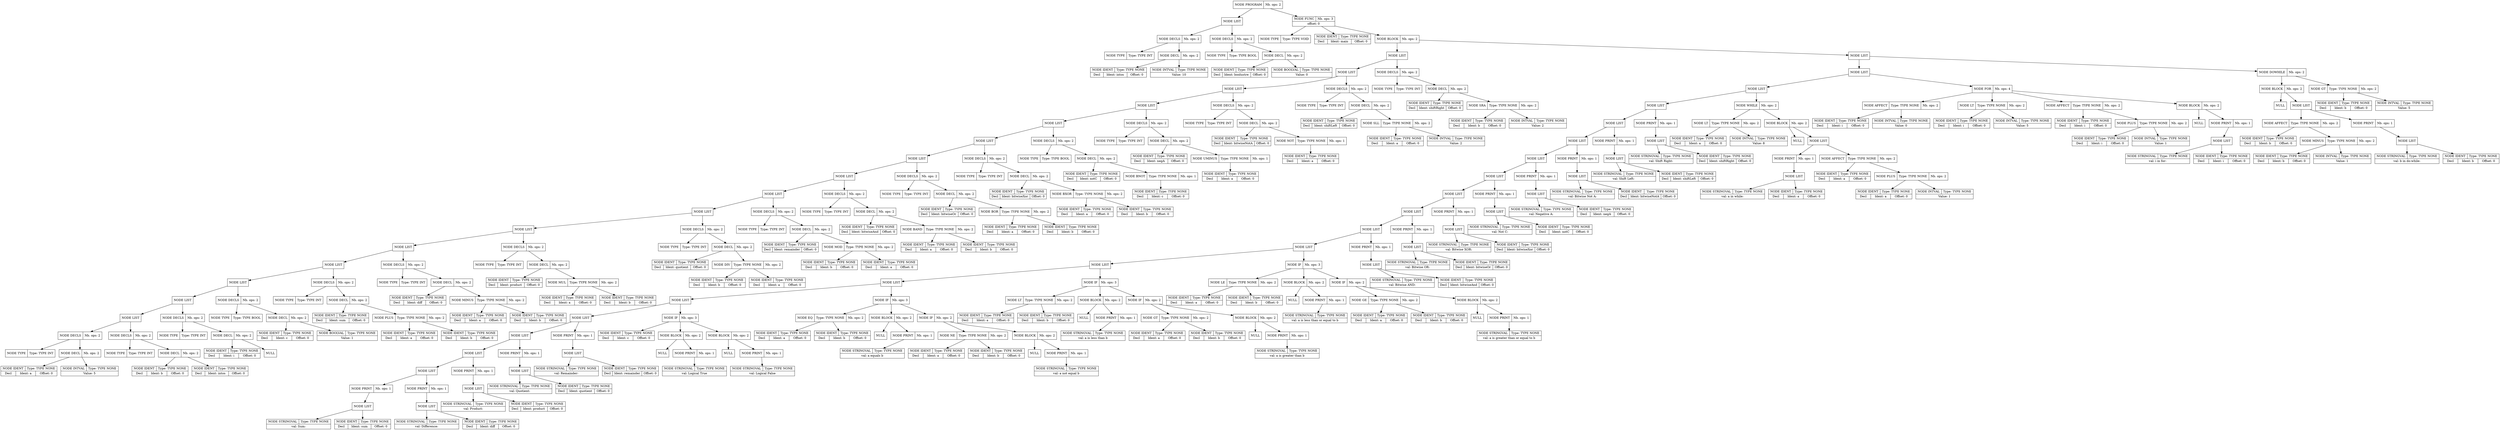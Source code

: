digraph global_vars {
    N1 [shape=record, label="{{NODE PROGRAM|Nb. ops: 2}}"];
    N2 [shape=record, label="{{NODE LIST}}"];
    N3 [shape=record, label="{{NODE DECLS|Nb. ops: 2}}"];
    N4 [shape=record, label="{{NODE TYPE|Type: TYPE INT}}"];
    edge[tailclip=true];
    N3 -> N4
    N5 [shape=record, label="{{NODE DECL|Nb. ops: 2}}"];
    N6 [shape=record, label="{{NODE IDENT|Type: TYPE NONE}|{<decl>Decl      |Ident: intos|Offset: 0}}"];
    edge[tailclip=true];
    N5 -> N6
    N7 [shape=record, label="{{NODE INTVAL|Type: TYPE NONE}|{Value: 10}}"];
    edge[tailclip=true];
    N5 -> N7
    edge[tailclip=true];
    N3 -> N5
    edge[tailclip=true];
    N2 -> N3
    N8 [shape=record, label="{{NODE DECLS|Nb. ops: 2}}"];
    N9 [shape=record, label="{{NODE TYPE|Type: TYPE BOOL}}"];
    edge[tailclip=true];
    N8 -> N9
    N10 [shape=record, label="{{NODE DECL|Nb. ops: 2}}"];
    N11 [shape=record, label="{{NODE IDENT|Type: TYPE NONE}|{<decl>Decl      |Ident: boolustre|Offset: 0}}"];
    edge[tailclip=true];
    N10 -> N11
    N12 [shape=record, label="{{NODE BOOLVAL|Type: TYPE NONE}|{Value: 0}}"];
    edge[tailclip=true];
    N10 -> N12
    edge[tailclip=true];
    N8 -> N10
    edge[tailclip=true];
    N2 -> N8
    edge[tailclip=true];
    N1 -> N2
    N13 [shape=record, label="{{NODE FUNC|Nb. ops: 3}|{offset: 0}}"];
    N14 [shape=record, label="{{NODE TYPE|Type: TYPE VOID}}"];
    edge[tailclip=true];
    N13 -> N14
    N15 [shape=record, label="{{NODE IDENT|Type: TYPE NONE}|{<decl>Decl      |Ident: main|Offset: 0}}"];
    edge[tailclip=true];
    N13 -> N15
    N16 [shape=record, label="{{NODE BLOCK|Nb. ops: 2}}"];
    N17 [shape=record, label="{{NODE LIST}}"];
    N18 [shape=record, label="{{NODE LIST}}"];
    N19 [shape=record, label="{{NODE LIST}}"];
    N20 [shape=record, label="{{NODE LIST}}"];
    N21 [shape=record, label="{{NODE LIST}}"];
    N22 [shape=record, label="{{NODE LIST}}"];
    N23 [shape=record, label="{{NODE LIST}}"];
    N24 [shape=record, label="{{NODE LIST}}"];
    N25 [shape=record, label="{{NODE LIST}}"];
    N26 [shape=record, label="{{NODE LIST}}"];
    N27 [shape=record, label="{{NODE LIST}}"];
    N28 [shape=record, label="{{NODE LIST}}"];
    N29 [shape=record, label="{{NODE LIST}}"];
    N30 [shape=record, label="{{NODE LIST}}"];
    N31 [shape=record, label="{{NODE LIST}}"];
    N32 [shape=record, label="{{NODE LIST}}"];
    N33 [shape=record, label="{{NODE DECLS|Nb. ops: 2}}"];
    N34 [shape=record, label="{{NODE TYPE|Type: TYPE INT}}"];
    edge[tailclip=true];
    N33 -> N34
    N35 [shape=record, label="{{NODE DECL|Nb. ops: 2}}"];
    N36 [shape=record, label="{{NODE IDENT|Type: TYPE NONE}|{<decl>Decl      |Ident: a|Offset: 0}}"];
    edge[tailclip=true];
    N35 -> N36
    N37 [shape=record, label="{{NODE INTVAL|Type: TYPE NONE}|{Value: 5}}"];
    edge[tailclip=true];
    N35 -> N37
    edge[tailclip=true];
    N33 -> N35
    edge[tailclip=true];
    N32 -> N33
    N38 [shape=record, label="{{NODE DECLS|Nb. ops: 2}}"];
    N39 [shape=record, label="{{NODE TYPE|Type: TYPE INT}}"];
    edge[tailclip=true];
    N38 -> N39
    N40 [shape=record, label="{{NODE DECL|Nb. ops: 2}}"];
    N41 [shape=record, label="{{NODE IDENT|Type: TYPE NONE}|{<decl>Decl      |Ident: b|Offset: 0}}"];
    edge[tailclip=true];
    N40 -> N41
    N42 [shape=record, label="{{NODE IDENT|Type: TYPE NONE}|{<decl>Decl      |Ident: intos|Offset: 0}}"];
    edge[tailclip=true];
    N40 -> N42
    edge[tailclip=true];
    N38 -> N40
    edge[tailclip=true];
    N32 -> N38
    edge[tailclip=true];
    N31 -> N32
    N43 [shape=record, label="{{NODE DECLS|Nb. ops: 2}}"];
    N44 [shape=record, label="{{NODE TYPE|Type: TYPE INT}}"];
    edge[tailclip=true];
    N43 -> N44
    N45 [shape=record, label="{{NODE DECL|Nb. ops: 2}}"];
    N46 [shape=record, label="{{NODE IDENT|Type: TYPE NONE}|{<decl>Decl      |Ident: i|Offset: 0}}"];
    edge[tailclip=true];
    N45 -> N46
    N47 [shape=record, label="{{NULL}}"];
    edge[tailclip=true];
    N45 -> N47
    edge[tailclip=true];
    N43 -> N45
    edge[tailclip=true];
    N31 -> N43
    edge[tailclip=true];
    N30 -> N31
    N48 [shape=record, label="{{NODE DECLS|Nb. ops: 2}}"];
    N49 [shape=record, label="{{NODE TYPE|Type: TYPE BOOL}}"];
    edge[tailclip=true];
    N48 -> N49
    N50 [shape=record, label="{{NODE DECL|Nb. ops: 2}}"];
    N51 [shape=record, label="{{NODE IDENT|Type: TYPE NONE}|{<decl>Decl      |Ident: c|Offset: 0}}"];
    edge[tailclip=true];
    N50 -> N51
    N52 [shape=record, label="{{NODE BOOLVAL|Type: TYPE NONE}|{Value: 1}}"];
    edge[tailclip=true];
    N50 -> N52
    edge[tailclip=true];
    N48 -> N50
    edge[tailclip=true];
    N30 -> N48
    edge[tailclip=true];
    N29 -> N30
    N53 [shape=record, label="{{NODE DECLS|Nb. ops: 2}}"];
    N54 [shape=record, label="{{NODE TYPE|Type: TYPE INT}}"];
    edge[tailclip=true];
    N53 -> N54
    N55 [shape=record, label="{{NODE DECL|Nb. ops: 2}}"];
    N56 [shape=record, label="{{NODE IDENT|Type: TYPE NONE}|{<decl>Decl      |Ident: sum|Offset: 0}}"];
    edge[tailclip=true];
    N55 -> N56
    N57 [shape=record, label="{{NODE PLUS|Type: TYPE NONE|Nb. ops: 2}}"];
    N58 [shape=record, label="{{NODE IDENT|Type: TYPE NONE}|{<decl>Decl      |Ident: a|Offset: 0}}"];
    edge[tailclip=true];
    N57 -> N58
    N59 [shape=record, label="{{NODE IDENT|Type: TYPE NONE}|{<decl>Decl      |Ident: b|Offset: 0}}"];
    edge[tailclip=true];
    N57 -> N59
    edge[tailclip=true];
    N55 -> N57
    edge[tailclip=true];
    N53 -> N55
    edge[tailclip=true];
    N29 -> N53
    edge[tailclip=true];
    N28 -> N29
    N60 [shape=record, label="{{NODE DECLS|Nb. ops: 2}}"];
    N61 [shape=record, label="{{NODE TYPE|Type: TYPE INT}}"];
    edge[tailclip=true];
    N60 -> N61
    N62 [shape=record, label="{{NODE DECL|Nb. ops: 2}}"];
    N63 [shape=record, label="{{NODE IDENT|Type: TYPE NONE}|{<decl>Decl      |Ident: diff|Offset: 0}}"];
    edge[tailclip=true];
    N62 -> N63
    N64 [shape=record, label="{{NODE MINUS|Type: TYPE NONE|Nb. ops: 2}}"];
    N65 [shape=record, label="{{NODE IDENT|Type: TYPE NONE}|{<decl>Decl      |Ident: a|Offset: 0}}"];
    edge[tailclip=true];
    N64 -> N65
    N66 [shape=record, label="{{NODE IDENT|Type: TYPE NONE}|{<decl>Decl      |Ident: b|Offset: 0}}"];
    edge[tailclip=true];
    N64 -> N66
    edge[tailclip=true];
    N62 -> N64
    edge[tailclip=true];
    N60 -> N62
    edge[tailclip=true];
    N28 -> N60
    edge[tailclip=true];
    N27 -> N28
    N67 [shape=record, label="{{NODE DECLS|Nb. ops: 2}}"];
    N68 [shape=record, label="{{NODE TYPE|Type: TYPE INT}}"];
    edge[tailclip=true];
    N67 -> N68
    N69 [shape=record, label="{{NODE DECL|Nb. ops: 2}}"];
    N70 [shape=record, label="{{NODE IDENT|Type: TYPE NONE}|{<decl>Decl      |Ident: product|Offset: 0}}"];
    edge[tailclip=true];
    N69 -> N70
    N71 [shape=record, label="{{NODE MUL|Type: TYPE NONE|Nb. ops: 2}}"];
    N72 [shape=record, label="{{NODE IDENT|Type: TYPE NONE}|{<decl>Decl      |Ident: a|Offset: 0}}"];
    edge[tailclip=true];
    N71 -> N72
    N73 [shape=record, label="{{NODE IDENT|Type: TYPE NONE}|{<decl>Decl      |Ident: b|Offset: 0}}"];
    edge[tailclip=true];
    N71 -> N73
    edge[tailclip=true];
    N69 -> N71
    edge[tailclip=true];
    N67 -> N69
    edge[tailclip=true];
    N27 -> N67
    edge[tailclip=true];
    N26 -> N27
    N74 [shape=record, label="{{NODE DECLS|Nb. ops: 2}}"];
    N75 [shape=record, label="{{NODE TYPE|Type: TYPE INT}}"];
    edge[tailclip=true];
    N74 -> N75
    N76 [shape=record, label="{{NODE DECL|Nb. ops: 2}}"];
    N77 [shape=record, label="{{NODE IDENT|Type: TYPE NONE}|{<decl>Decl      |Ident: quotient|Offset: 0}}"];
    edge[tailclip=true];
    N76 -> N77
    N78 [shape=record, label="{{NODE DIV|Type: TYPE NONE|Nb. ops: 2}}"];
    N79 [shape=record, label="{{NODE IDENT|Type: TYPE NONE}|{<decl>Decl      |Ident: b|Offset: 0}}"];
    edge[tailclip=true];
    N78 -> N79
    N80 [shape=record, label="{{NODE IDENT|Type: TYPE NONE}|{<decl>Decl      |Ident: a|Offset: 0}}"];
    edge[tailclip=true];
    N78 -> N80
    edge[tailclip=true];
    N76 -> N78
    edge[tailclip=true];
    N74 -> N76
    edge[tailclip=true];
    N26 -> N74
    edge[tailclip=true];
    N25 -> N26
    N81 [shape=record, label="{{NODE DECLS|Nb. ops: 2}}"];
    N82 [shape=record, label="{{NODE TYPE|Type: TYPE INT}}"];
    edge[tailclip=true];
    N81 -> N82
    N83 [shape=record, label="{{NODE DECL|Nb. ops: 2}}"];
    N84 [shape=record, label="{{NODE IDENT|Type: TYPE NONE}|{<decl>Decl      |Ident: remainder|Offset: 0}}"];
    edge[tailclip=true];
    N83 -> N84
    N85 [shape=record, label="{{NODE MOD|Type: TYPE NONE|Nb. ops: 2}}"];
    N86 [shape=record, label="{{NODE IDENT|Type: TYPE NONE}|{<decl>Decl      |Ident: b|Offset: 0}}"];
    edge[tailclip=true];
    N85 -> N86
    N87 [shape=record, label="{{NODE IDENT|Type: TYPE NONE}|{<decl>Decl      |Ident: a|Offset: 0}}"];
    edge[tailclip=true];
    N85 -> N87
    edge[tailclip=true];
    N83 -> N85
    edge[tailclip=true];
    N81 -> N83
    edge[tailclip=true];
    N25 -> N81
    edge[tailclip=true];
    N24 -> N25
    N88 [shape=record, label="{{NODE DECLS|Nb. ops: 2}}"];
    N89 [shape=record, label="{{NODE TYPE|Type: TYPE INT}}"];
    edge[tailclip=true];
    N88 -> N89
    N90 [shape=record, label="{{NODE DECL|Nb. ops: 2}}"];
    N91 [shape=record, label="{{NODE IDENT|Type: TYPE NONE}|{<decl>Decl      |Ident: bitwiseAnd|Offset: 0}}"];
    edge[tailclip=true];
    N90 -> N91
    N92 [shape=record, label="{{NODE BAND|Type: TYPE NONE|Nb. ops: 2}}"];
    N93 [shape=record, label="{{NODE IDENT|Type: TYPE NONE}|{<decl>Decl      |Ident: a|Offset: 0}}"];
    edge[tailclip=true];
    N92 -> N93
    N94 [shape=record, label="{{NODE IDENT|Type: TYPE NONE}|{<decl>Decl      |Ident: b|Offset: 0}}"];
    edge[tailclip=true];
    N92 -> N94
    edge[tailclip=true];
    N90 -> N92
    edge[tailclip=true];
    N88 -> N90
    edge[tailclip=true];
    N24 -> N88
    edge[tailclip=true];
    N23 -> N24
    N95 [shape=record, label="{{NODE DECLS|Nb. ops: 2}}"];
    N96 [shape=record, label="{{NODE TYPE|Type: TYPE INT}}"];
    edge[tailclip=true];
    N95 -> N96
    N97 [shape=record, label="{{NODE DECL|Nb. ops: 2}}"];
    N98 [shape=record, label="{{NODE IDENT|Type: TYPE NONE}|{<decl>Decl      |Ident: bitwiseOr|Offset: 0}}"];
    edge[tailclip=true];
    N97 -> N98
    N99 [shape=record, label="{{NODE BOR|Type: TYPE NONE|Nb. ops: 2}}"];
    N100 [shape=record, label="{{NODE IDENT|Type: TYPE NONE}|{<decl>Decl      |Ident: a|Offset: 0}}"];
    edge[tailclip=true];
    N99 -> N100
    N101 [shape=record, label="{{NODE IDENT|Type: TYPE NONE}|{<decl>Decl      |Ident: b|Offset: 0}}"];
    edge[tailclip=true];
    N99 -> N101
    edge[tailclip=true];
    N97 -> N99
    edge[tailclip=true];
    N95 -> N97
    edge[tailclip=true];
    N23 -> N95
    edge[tailclip=true];
    N22 -> N23
    N102 [shape=record, label="{{NODE DECLS|Nb. ops: 2}}"];
    N103 [shape=record, label="{{NODE TYPE|Type: TYPE INT}}"];
    edge[tailclip=true];
    N102 -> N103
    N104 [shape=record, label="{{NODE DECL|Nb. ops: 2}}"];
    N105 [shape=record, label="{{NODE IDENT|Type: TYPE NONE}|{<decl>Decl      |Ident: bitwiseXor|Offset: 0}}"];
    edge[tailclip=true];
    N104 -> N105
    N106 [shape=record, label="{{NODE BXOR|Type: TYPE NONE|Nb. ops: 2}}"];
    N107 [shape=record, label="{{NODE IDENT|Type: TYPE NONE}|{<decl>Decl      |Ident: a|Offset: 0}}"];
    edge[tailclip=true];
    N106 -> N107
    N108 [shape=record, label="{{NODE IDENT|Type: TYPE NONE}|{<decl>Decl      |Ident: b|Offset: 0}}"];
    edge[tailclip=true];
    N106 -> N108
    edge[tailclip=true];
    N104 -> N106
    edge[tailclip=true];
    N102 -> N104
    edge[tailclip=true];
    N22 -> N102
    edge[tailclip=true];
    N21 -> N22
    N109 [shape=record, label="{{NODE DECLS|Nb. ops: 2}}"];
    N110 [shape=record, label="{{NODE TYPE|Type: TYPE BOOL}}"];
    edge[tailclip=true];
    N109 -> N110
    N111 [shape=record, label="{{NODE DECL|Nb. ops: 2}}"];
    N112 [shape=record, label="{{NODE IDENT|Type: TYPE NONE}|{<decl>Decl      |Ident: notC|Offset: 0}}"];
    edge[tailclip=true];
    N111 -> N112
    N113 [shape=record, label="{{NODE BNOT|Type: TYPE NONE|Nb. ops: 1}}"];
    N114 [shape=record, label="{{NODE IDENT|Type: TYPE NONE}|{<decl>Decl      |Ident: c|Offset: 0}}"];
    edge[tailclip=true];
    N113 -> N114
    edge[tailclip=true];
    N111 -> N113
    edge[tailclip=true];
    N109 -> N111
    edge[tailclip=true];
    N21 -> N109
    edge[tailclip=true];
    N20 -> N21
    N115 [shape=record, label="{{NODE DECLS|Nb. ops: 2}}"];
    N116 [shape=record, label="{{NODE TYPE|Type: TYPE INT}}"];
    edge[tailclip=true];
    N115 -> N116
    N117 [shape=record, label="{{NODE DECL|Nb. ops: 2}}"];
    N118 [shape=record, label="{{NODE IDENT|Type: TYPE NONE}|{<decl>Decl      |Ident: negA|Offset: 0}}"];
    edge[tailclip=true];
    N117 -> N118
    N119 [shape=record, label="{{NODE UMINUS|Type: TYPE NONE|Nb. ops: 1}}"];
    N120 [shape=record, label="{{NODE IDENT|Type: TYPE NONE}|{<decl>Decl      |Ident: a|Offset: 0}}"];
    edge[tailclip=true];
    N119 -> N120
    edge[tailclip=true];
    N117 -> N119
    edge[tailclip=true];
    N115 -> N117
    edge[tailclip=true];
    N20 -> N115
    edge[tailclip=true];
    N19 -> N20
    N121 [shape=record, label="{{NODE DECLS|Nb. ops: 2}}"];
    N122 [shape=record, label="{{NODE TYPE|Type: TYPE INT}}"];
    edge[tailclip=true];
    N121 -> N122
    N123 [shape=record, label="{{NODE DECL|Nb. ops: 2}}"];
    N124 [shape=record, label="{{NODE IDENT|Type: TYPE NONE}|{<decl>Decl      |Ident: bitwiseNotA|Offset: 0}}"];
    edge[tailclip=true];
    N123 -> N124
    N125 [shape=record, label="{{NODE NOT|Type: TYPE NONE|Nb. ops: 1}}"];
    N126 [shape=record, label="{{NODE IDENT|Type: TYPE NONE}|{<decl>Decl      |Ident: a|Offset: 0}}"];
    edge[tailclip=true];
    N125 -> N126
    edge[tailclip=true];
    N123 -> N125
    edge[tailclip=true];
    N121 -> N123
    edge[tailclip=true];
    N19 -> N121
    edge[tailclip=true];
    N18 -> N19
    N127 [shape=record, label="{{NODE DECLS|Nb. ops: 2}}"];
    N128 [shape=record, label="{{NODE TYPE|Type: TYPE INT}}"];
    edge[tailclip=true];
    N127 -> N128
    N129 [shape=record, label="{{NODE DECL|Nb. ops: 2}}"];
    N130 [shape=record, label="{{NODE IDENT|Type: TYPE NONE}|{<decl>Decl      |Ident: shiftLeft|Offset: 0}}"];
    edge[tailclip=true];
    N129 -> N130
    N131 [shape=record, label="{{NODE SLL|Type: TYPE NONE|Nb. ops: 2}}"];
    N132 [shape=record, label="{{NODE IDENT|Type: TYPE NONE}|{<decl>Decl      |Ident: a|Offset: 0}}"];
    edge[tailclip=true];
    N131 -> N132
    N133 [shape=record, label="{{NODE INTVAL|Type: TYPE NONE}|{Value: 2}}"];
    edge[tailclip=true];
    N131 -> N133
    edge[tailclip=true];
    N129 -> N131
    edge[tailclip=true];
    N127 -> N129
    edge[tailclip=true];
    N18 -> N127
    edge[tailclip=true];
    N17 -> N18
    N134 [shape=record, label="{{NODE DECLS|Nb. ops: 2}}"];
    N135 [shape=record, label="{{NODE TYPE|Type: TYPE INT}}"];
    edge[tailclip=true];
    N134 -> N135
    N136 [shape=record, label="{{NODE DECL|Nb. ops: 2}}"];
    N137 [shape=record, label="{{NODE IDENT|Type: TYPE NONE}|{<decl>Decl      |Ident: shiftRight|Offset: 0}}"];
    edge[tailclip=true];
    N136 -> N137
    N138 [shape=record, label="{{NODE SRA|Type: TYPE NONE|Nb. ops: 2}}"];
    N139 [shape=record, label="{{NODE IDENT|Type: TYPE NONE}|{<decl>Decl      |Ident: b|Offset: 0}}"];
    edge[tailclip=true];
    N138 -> N139
    N140 [shape=record, label="{{NODE INTVAL|Type: TYPE NONE}|{Value: 2}}"];
    edge[tailclip=true];
    N138 -> N140
    edge[tailclip=true];
    N136 -> N138
    edge[tailclip=true];
    N134 -> N136
    edge[tailclip=true];
    N17 -> N134
    edge[tailclip=true];
    N16 -> N17
    N141 [shape=record, label="{{NODE LIST}}"];
    N142 [shape=record, label="{{NODE LIST}}"];
    N143 [shape=record, label="{{NODE LIST}}"];
    N144 [shape=record, label="{{NODE LIST}}"];
    N145 [shape=record, label="{{NODE LIST}}"];
    N146 [shape=record, label="{{NODE LIST}}"];
    N147 [shape=record, label="{{NODE LIST}}"];
    N148 [shape=record, label="{{NODE LIST}}"];
    N149 [shape=record, label="{{NODE LIST}}"];
    N150 [shape=record, label="{{NODE LIST}}"];
    N151 [shape=record, label="{{NODE LIST}}"];
    N152 [shape=record, label="{{NODE LIST}}"];
    N153 [shape=record, label="{{NODE LIST}}"];
    N154 [shape=record, label="{{NODE LIST}}"];
    N155 [shape=record, label="{{NODE LIST}}"];
    N156 [shape=record, label="{{NODE LIST}}"];
    N157 [shape=record, label="{{NODE LIST}}"];
    N158 [shape=record, label="{{NODE LIST}}"];
    N159 [shape=record, label="{{NODE LIST}}"];
    N160 [shape=record, label="{{NODE PRINT|Nb. ops: 1}}"];
    N161 [shape=record, label="{{NODE LIST}}"];
    N162 [shape=record, label="{{NODE STRINGVAL|Type: TYPE NONE}|{val: Sum: }}"];
    edge[tailclip=true];
    N161 -> N162
    N163 [shape=record, label="{{NODE IDENT|Type: TYPE NONE}|{<decl>Decl      |Ident: sum|Offset: 0}}"];
    edge[tailclip=true];
    N161 -> N163
    edge[tailclip=true];
    N160 -> N161
    edge[tailclip=true];
    N159 -> N160
    N164 [shape=record, label="{{NODE PRINT|Nb. ops: 1}}"];
    N165 [shape=record, label="{{NODE LIST}}"];
    N166 [shape=record, label="{{NODE STRINGVAL|Type: TYPE NONE}|{val: Difference: }}"];
    edge[tailclip=true];
    N165 -> N166
    N167 [shape=record, label="{{NODE IDENT|Type: TYPE NONE}|{<decl>Decl      |Ident: diff|Offset: 0}}"];
    edge[tailclip=true];
    N165 -> N167
    edge[tailclip=true];
    N164 -> N165
    edge[tailclip=true];
    N159 -> N164
    edge[tailclip=true];
    N158 -> N159
    N168 [shape=record, label="{{NODE PRINT|Nb. ops: 1}}"];
    N169 [shape=record, label="{{NODE LIST}}"];
    N170 [shape=record, label="{{NODE STRINGVAL|Type: TYPE NONE}|{val: Product: }}"];
    edge[tailclip=true];
    N169 -> N170
    N171 [shape=record, label="{{NODE IDENT|Type: TYPE NONE}|{<decl>Decl      |Ident: product|Offset: 0}}"];
    edge[tailclip=true];
    N169 -> N171
    edge[tailclip=true];
    N168 -> N169
    edge[tailclip=true];
    N158 -> N168
    edge[tailclip=true];
    N157 -> N158
    N172 [shape=record, label="{{NODE PRINT|Nb. ops: 1}}"];
    N173 [shape=record, label="{{NODE LIST}}"];
    N174 [shape=record, label="{{NODE STRINGVAL|Type: TYPE NONE}|{val: Quotient: }}"];
    edge[tailclip=true];
    N173 -> N174
    N175 [shape=record, label="{{NODE IDENT|Type: TYPE NONE}|{<decl>Decl      |Ident: quotient|Offset: 0}}"];
    edge[tailclip=true];
    N173 -> N175
    edge[tailclip=true];
    N172 -> N173
    edge[tailclip=true];
    N157 -> N172
    edge[tailclip=true];
    N156 -> N157
    N176 [shape=record, label="{{NODE PRINT|Nb. ops: 1}}"];
    N177 [shape=record, label="{{NODE LIST}}"];
    N178 [shape=record, label="{{NODE STRINGVAL|Type: TYPE NONE}|{val: Remainder: }}"];
    edge[tailclip=true];
    N177 -> N178
    N179 [shape=record, label="{{NODE IDENT|Type: TYPE NONE}|{<decl>Decl      |Ident: remainder|Offset: 0}}"];
    edge[tailclip=true];
    N177 -> N179
    edge[tailclip=true];
    N176 -> N177
    edge[tailclip=true];
    N156 -> N176
    edge[tailclip=true];
    N155 -> N156
    N180 [shape=record, label="{{NODE IF|Nb. ops: 3}}"];
    N181 [shape=record, label="{{NODE IDENT|Type: TYPE NONE}|{<decl>Decl      |Ident: c|Offset: 0}}"];
    edge[tailclip=true];
    N180 -> N181
    N182 [shape=record, label="{{NODE BLOCK|Nb. ops: 2}}"];
    N183 [shape=record, label="{{NULL}}"];
    edge[tailclip=true];
    N182 -> N183
    N184 [shape=record, label="{{NODE PRINT|Nb. ops: 1}}"];
    N185 [shape=record, label="{{NODE STRINGVAL|Type: TYPE NONE}|{val: Logical True}}"];
    edge[tailclip=true];
    N184 -> N185
    edge[tailclip=true];
    N182 -> N184
    edge[tailclip=true];
    N180 -> N182
    N186 [shape=record, label="{{NODE BLOCK|Nb. ops: 2}}"];
    N187 [shape=record, label="{{NULL}}"];
    edge[tailclip=true];
    N186 -> N187
    N188 [shape=record, label="{{NODE PRINT|Nb. ops: 1}}"];
    N189 [shape=record, label="{{NODE STRINGVAL|Type: TYPE NONE}|{val: Logical False}}"];
    edge[tailclip=true];
    N188 -> N189
    edge[tailclip=true];
    N186 -> N188
    edge[tailclip=true];
    N180 -> N186
    edge[tailclip=true];
    N155 -> N180
    edge[tailclip=true];
    N154 -> N155
    N190 [shape=record, label="{{NODE IF|Nb. ops: 3}}"];
    N191 [shape=record, label="{{NODE EQ|Type: TYPE NONE|Nb. ops: 2}}"];
    N192 [shape=record, label="{{NODE IDENT|Type: TYPE NONE}|{<decl>Decl      |Ident: a|Offset: 0}}"];
    edge[tailclip=true];
    N191 -> N192
    N193 [shape=record, label="{{NODE IDENT|Type: TYPE NONE}|{<decl>Decl      |Ident: b|Offset: 0}}"];
    edge[tailclip=true];
    N191 -> N193
    edge[tailclip=true];
    N190 -> N191
    N194 [shape=record, label="{{NODE BLOCK|Nb. ops: 2}}"];
    N195 [shape=record, label="{{NULL}}"];
    edge[tailclip=true];
    N194 -> N195
    N196 [shape=record, label="{{NODE PRINT|Nb. ops: 1}}"];
    N197 [shape=record, label="{{NODE STRINGVAL|Type: TYPE NONE}|{val: a equals b}}"];
    edge[tailclip=true];
    N196 -> N197
    edge[tailclip=true];
    N194 -> N196
    edge[tailclip=true];
    N190 -> N194
    N198 [shape=record, label="{{NODE IF|Nb. ops: 2}}"];
    N199 [shape=record, label="{{NODE NE|Type: TYPE NONE|Nb. ops: 2}}"];
    N200 [shape=record, label="{{NODE IDENT|Type: TYPE NONE}|{<decl>Decl      |Ident: a|Offset: 0}}"];
    edge[tailclip=true];
    N199 -> N200
    N201 [shape=record, label="{{NODE IDENT|Type: TYPE NONE}|{<decl>Decl      |Ident: b|Offset: 0}}"];
    edge[tailclip=true];
    N199 -> N201
    edge[tailclip=true];
    N198 -> N199
    N202 [shape=record, label="{{NODE BLOCK|Nb. ops: 2}}"];
    N203 [shape=record, label="{{NULL}}"];
    edge[tailclip=true];
    N202 -> N203
    N204 [shape=record, label="{{NODE PRINT|Nb. ops: 1}}"];
    N205 [shape=record, label="{{NODE STRINGVAL|Type: TYPE NONE}|{val: a not equal b}}"];
    edge[tailclip=true];
    N204 -> N205
    edge[tailclip=true];
    N202 -> N204
    edge[tailclip=true];
    N198 -> N202
    edge[tailclip=true];
    N190 -> N198
    edge[tailclip=true];
    N154 -> N190
    edge[tailclip=true];
    N153 -> N154
    N206 [shape=record, label="{{NODE IF|Nb. ops: 3}}"];
    N207 [shape=record, label="{{NODE LT|Type: TYPE NONE|Nb. ops: 2}}"];
    N208 [shape=record, label="{{NODE IDENT|Type: TYPE NONE}|{<decl>Decl      |Ident: a|Offset: 0}}"];
    edge[tailclip=true];
    N207 -> N208
    N209 [shape=record, label="{{NODE IDENT|Type: TYPE NONE}|{<decl>Decl      |Ident: b|Offset: 0}}"];
    edge[tailclip=true];
    N207 -> N209
    edge[tailclip=true];
    N206 -> N207
    N210 [shape=record, label="{{NODE BLOCK|Nb. ops: 2}}"];
    N211 [shape=record, label="{{NULL}}"];
    edge[tailclip=true];
    N210 -> N211
    N212 [shape=record, label="{{NODE PRINT|Nb. ops: 1}}"];
    N213 [shape=record, label="{{NODE STRINGVAL|Type: TYPE NONE}|{val: a is less than b}}"];
    edge[tailclip=true];
    N212 -> N213
    edge[tailclip=true];
    N210 -> N212
    edge[tailclip=true];
    N206 -> N210
    N214 [shape=record, label="{{NODE IF|Nb. ops: 2}}"];
    N215 [shape=record, label="{{NODE GT|Type: TYPE NONE|Nb. ops: 2}}"];
    N216 [shape=record, label="{{NODE IDENT|Type: TYPE NONE}|{<decl>Decl      |Ident: a|Offset: 0}}"];
    edge[tailclip=true];
    N215 -> N216
    N217 [shape=record, label="{{NODE IDENT|Type: TYPE NONE}|{<decl>Decl      |Ident: b|Offset: 0}}"];
    edge[tailclip=true];
    N215 -> N217
    edge[tailclip=true];
    N214 -> N215
    N218 [shape=record, label="{{NODE BLOCK|Nb. ops: 2}}"];
    N219 [shape=record, label="{{NULL}}"];
    edge[tailclip=true];
    N218 -> N219
    N220 [shape=record, label="{{NODE PRINT|Nb. ops: 1}}"];
    N221 [shape=record, label="{{NODE STRINGVAL|Type: TYPE NONE}|{val: a is greater than b}}"];
    edge[tailclip=true];
    N220 -> N221
    edge[tailclip=true];
    N218 -> N220
    edge[tailclip=true];
    N214 -> N218
    edge[tailclip=true];
    N206 -> N214
    edge[tailclip=true];
    N153 -> N206
    edge[tailclip=true];
    N152 -> N153
    N222 [shape=record, label="{{NODE IF|Nb. ops: 3}}"];
    N223 [shape=record, label="{{NODE LE|Type: TYPE NONE|Nb. ops: 2}}"];
    N224 [shape=record, label="{{NODE IDENT|Type: TYPE NONE}|{<decl>Decl      |Ident: a|Offset: 0}}"];
    edge[tailclip=true];
    N223 -> N224
    N225 [shape=record, label="{{NODE IDENT|Type: TYPE NONE}|{<decl>Decl      |Ident: b|Offset: 0}}"];
    edge[tailclip=true];
    N223 -> N225
    edge[tailclip=true];
    N222 -> N223
    N226 [shape=record, label="{{NODE BLOCK|Nb. ops: 2}}"];
    N227 [shape=record, label="{{NULL}}"];
    edge[tailclip=true];
    N226 -> N227
    N228 [shape=record, label="{{NODE PRINT|Nb. ops: 1}}"];
    N229 [shape=record, label="{{NODE STRINGVAL|Type: TYPE NONE}|{val: a is less than or equal to b}}"];
    edge[tailclip=true];
    N228 -> N229
    edge[tailclip=true];
    N226 -> N228
    edge[tailclip=true];
    N222 -> N226
    N230 [shape=record, label="{{NODE IF|Nb. ops: 2}}"];
    N231 [shape=record, label="{{NODE GE|Type: TYPE NONE|Nb. ops: 2}}"];
    N232 [shape=record, label="{{NODE IDENT|Type: TYPE NONE}|{<decl>Decl      |Ident: a|Offset: 0}}"];
    edge[tailclip=true];
    N231 -> N232
    N233 [shape=record, label="{{NODE IDENT|Type: TYPE NONE}|{<decl>Decl      |Ident: b|Offset: 0}}"];
    edge[tailclip=true];
    N231 -> N233
    edge[tailclip=true];
    N230 -> N231
    N234 [shape=record, label="{{NODE BLOCK|Nb. ops: 2}}"];
    N235 [shape=record, label="{{NULL}}"];
    edge[tailclip=true];
    N234 -> N235
    N236 [shape=record, label="{{NODE PRINT|Nb. ops: 1}}"];
    N237 [shape=record, label="{{NODE STRINGVAL|Type: TYPE NONE}|{val: a is greater than or equal to b}}"];
    edge[tailclip=true];
    N236 -> N237
    edge[tailclip=true];
    N234 -> N236
    edge[tailclip=true];
    N230 -> N234
    edge[tailclip=true];
    N222 -> N230
    edge[tailclip=true];
    N152 -> N222
    edge[tailclip=true];
    N151 -> N152
    N238 [shape=record, label="{{NODE PRINT|Nb. ops: 1}}"];
    N239 [shape=record, label="{{NODE LIST}}"];
    N240 [shape=record, label="{{NODE STRINGVAL|Type: TYPE NONE}|{val: Bitwise AND: }}"];
    edge[tailclip=true];
    N239 -> N240
    N241 [shape=record, label="{{NODE IDENT|Type: TYPE NONE}|{<decl>Decl      |Ident: bitwiseAnd|Offset: 0}}"];
    edge[tailclip=true];
    N239 -> N241
    edge[tailclip=true];
    N238 -> N239
    edge[tailclip=true];
    N151 -> N238
    edge[tailclip=true];
    N150 -> N151
    N242 [shape=record, label="{{NODE PRINT|Nb. ops: 1}}"];
    N243 [shape=record, label="{{NODE LIST}}"];
    N244 [shape=record, label="{{NODE STRINGVAL|Type: TYPE NONE}|{val: Bitwise OR: }}"];
    edge[tailclip=true];
    N243 -> N244
    N245 [shape=record, label="{{NODE IDENT|Type: TYPE NONE}|{<decl>Decl      |Ident: bitwiseOr|Offset: 0}}"];
    edge[tailclip=true];
    N243 -> N245
    edge[tailclip=true];
    N242 -> N243
    edge[tailclip=true];
    N150 -> N242
    edge[tailclip=true];
    N149 -> N150
    N246 [shape=record, label="{{NODE PRINT|Nb. ops: 1}}"];
    N247 [shape=record, label="{{NODE LIST}}"];
    N248 [shape=record, label="{{NODE STRINGVAL|Type: TYPE NONE}|{val: Bitwise XOR: }}"];
    edge[tailclip=true];
    N247 -> N248
    N249 [shape=record, label="{{NODE IDENT|Type: TYPE NONE}|{<decl>Decl      |Ident: bitwiseXor|Offset: 0}}"];
    edge[tailclip=true];
    N247 -> N249
    edge[tailclip=true];
    N246 -> N247
    edge[tailclip=true];
    N149 -> N246
    edge[tailclip=true];
    N148 -> N149
    N250 [shape=record, label="{{NODE PRINT|Nb. ops: 1}}"];
    N251 [shape=record, label="{{NODE LIST}}"];
    N252 [shape=record, label="{{NODE STRINGVAL|Type: TYPE NONE}|{val: Not C: }}"];
    edge[tailclip=true];
    N251 -> N252
    N253 [shape=record, label="{{NODE IDENT|Type: TYPE NONE}|{<decl>Decl      |Ident: notC|Offset: 0}}"];
    edge[tailclip=true];
    N251 -> N253
    edge[tailclip=true];
    N250 -> N251
    edge[tailclip=true];
    N148 -> N250
    edge[tailclip=true];
    N147 -> N148
    N254 [shape=record, label="{{NODE PRINT|Nb. ops: 1}}"];
    N255 [shape=record, label="{{NODE LIST}}"];
    N256 [shape=record, label="{{NODE STRINGVAL|Type: TYPE NONE}|{val: Negative A: }}"];
    edge[tailclip=true];
    N255 -> N256
    N257 [shape=record, label="{{NODE IDENT|Type: TYPE NONE}|{<decl>Decl      |Ident: negA|Offset: 0}}"];
    edge[tailclip=true];
    N255 -> N257
    edge[tailclip=true];
    N254 -> N255
    edge[tailclip=true];
    N147 -> N254
    edge[tailclip=true];
    N146 -> N147
    N258 [shape=record, label="{{NODE PRINT|Nb. ops: 1}}"];
    N259 [shape=record, label="{{NODE LIST}}"];
    N260 [shape=record, label="{{NODE STRINGVAL|Type: TYPE NONE}|{val: Bitwise Not A: }}"];
    edge[tailclip=true];
    N259 -> N260
    N261 [shape=record, label="{{NODE IDENT|Type: TYPE NONE}|{<decl>Decl      |Ident: bitwiseNotA|Offset: 0}}"];
    edge[tailclip=true];
    N259 -> N261
    edge[tailclip=true];
    N258 -> N259
    edge[tailclip=true];
    N146 -> N258
    edge[tailclip=true];
    N145 -> N146
    N262 [shape=record, label="{{NODE PRINT|Nb. ops: 1}}"];
    N263 [shape=record, label="{{NODE LIST}}"];
    N264 [shape=record, label="{{NODE STRINGVAL|Type: TYPE NONE}|{val: Shift Left: }}"];
    edge[tailclip=true];
    N263 -> N264
    N265 [shape=record, label="{{NODE IDENT|Type: TYPE NONE}|{<decl>Decl      |Ident: shiftLeft|Offset: 0}}"];
    edge[tailclip=true];
    N263 -> N265
    edge[tailclip=true];
    N262 -> N263
    edge[tailclip=true];
    N145 -> N262
    edge[tailclip=true];
    N144 -> N145
    N266 [shape=record, label="{{NODE PRINT|Nb. ops: 1}}"];
    N267 [shape=record, label="{{NODE LIST}}"];
    N268 [shape=record, label="{{NODE STRINGVAL|Type: TYPE NONE}|{val: Shift Right: }}"];
    edge[tailclip=true];
    N267 -> N268
    N269 [shape=record, label="{{NODE IDENT|Type: TYPE NONE}|{<decl>Decl      |Ident: shiftRight|Offset: 0}}"];
    edge[tailclip=true];
    N267 -> N269
    edge[tailclip=true];
    N266 -> N267
    edge[tailclip=true];
    N144 -> N266
    edge[tailclip=true];
    N143 -> N144
    N270 [shape=record, label="{{NODE WHILE|Nb. ops: 2}}"];
    N271 [shape=record, label="{{NODE LT|Type: TYPE NONE|Nb. ops: 2}}"];
    N272 [shape=record, label="{{NODE IDENT|Type: TYPE NONE}|{<decl>Decl      |Ident: a|Offset: 0}}"];
    edge[tailclip=true];
    N271 -> N272
    N273 [shape=record, label="{{NODE INTVAL|Type: TYPE NONE}|{Value: 8}}"];
    edge[tailclip=true];
    N271 -> N273
    edge[tailclip=true];
    N270 -> N271
    N274 [shape=record, label="{{NODE BLOCK|Nb. ops: 2}}"];
    N275 [shape=record, label="{{NULL}}"];
    edge[tailclip=true];
    N274 -> N275
    N276 [shape=record, label="{{NODE LIST}}"];
    N277 [shape=record, label="{{NODE PRINT|Nb. ops: 1}}"];
    N278 [shape=record, label="{{NODE LIST}}"];
    N279 [shape=record, label="{{NODE STRINGVAL|Type: TYPE NONE}|{val: a in while: }}"];
    edge[tailclip=true];
    N278 -> N279
    N280 [shape=record, label="{{NODE IDENT|Type: TYPE NONE}|{<decl>Decl      |Ident: a|Offset: 0}}"];
    edge[tailclip=true];
    N278 -> N280
    edge[tailclip=true];
    N277 -> N278
    edge[tailclip=true];
    N276 -> N277
    N281 [shape=record, label="{{NODE AFFECT|Type: TYPE NONE|Nb. ops: 2}}"];
    N282 [shape=record, label="{{NODE IDENT|Type: TYPE NONE}|{<decl>Decl      |Ident: a|Offset: 0}}"];
    edge[tailclip=true];
    N281 -> N282
    N283 [shape=record, label="{{NODE PLUS|Type: TYPE NONE|Nb. ops: 2}}"];
    N284 [shape=record, label="{{NODE IDENT|Type: TYPE NONE}|{<decl>Decl      |Ident: a|Offset: 0}}"];
    edge[tailclip=true];
    N283 -> N284
    N285 [shape=record, label="{{NODE INTVAL|Type: TYPE NONE}|{Value: 1}}"];
    edge[tailclip=true];
    N283 -> N285
    edge[tailclip=true];
    N281 -> N283
    edge[tailclip=true];
    N276 -> N281
    edge[tailclip=true];
    N274 -> N276
    edge[tailclip=true];
    N270 -> N274
    edge[tailclip=true];
    N143 -> N270
    edge[tailclip=true];
    N142 -> N143
    N286 [shape=record, label="{{NODE FOR|Nb. ops: 4}}"];
    N287 [shape=record, label="{{NODE AFFECT|Type: TYPE NONE|Nb. ops: 2}}"];
    N288 [shape=record, label="{{NODE IDENT|Type: TYPE NONE}|{<decl>Decl      |Ident: i|Offset: 0}}"];
    edge[tailclip=true];
    N287 -> N288
    N289 [shape=record, label="{{NODE INTVAL|Type: TYPE NONE}|{Value: 0}}"];
    edge[tailclip=true];
    N287 -> N289
    edge[tailclip=true];
    N286 -> N287
    N290 [shape=record, label="{{NODE LT|Type: TYPE NONE|Nb. ops: 2}}"];
    N291 [shape=record, label="{{NODE IDENT|Type: TYPE NONE}|{<decl>Decl      |Ident: i|Offset: 0}}"];
    edge[tailclip=true];
    N290 -> N291
    N292 [shape=record, label="{{NODE INTVAL|Type: TYPE NONE}|{Value: 5}}"];
    edge[tailclip=true];
    N290 -> N292
    edge[tailclip=true];
    N286 -> N290
    N293 [shape=record, label="{{NODE AFFECT|Type: TYPE NONE|Nb. ops: 2}}"];
    N294 [shape=record, label="{{NODE IDENT|Type: TYPE NONE}|{<decl>Decl      |Ident: i|Offset: 0}}"];
    edge[tailclip=true];
    N293 -> N294
    N295 [shape=record, label="{{NODE PLUS|Type: TYPE NONE|Nb. ops: 2}}"];
    N296 [shape=record, label="{{NODE IDENT|Type: TYPE NONE}|{<decl>Decl      |Ident: i|Offset: 0}}"];
    edge[tailclip=true];
    N295 -> N296
    N297 [shape=record, label="{{NODE INTVAL|Type: TYPE NONE}|{Value: 1}}"];
    edge[tailclip=true];
    N295 -> N297
    edge[tailclip=true];
    N293 -> N295
    edge[tailclip=true];
    N286 -> N293
    N298 [shape=record, label="{{NODE BLOCK|Nb. ops: 2}}"];
    N299 [shape=record, label="{{NULL}}"];
    edge[tailclip=true];
    N298 -> N299
    N300 [shape=record, label="{{NODE PRINT|Nb. ops: 1}}"];
    N301 [shape=record, label="{{NODE LIST}}"];
    N302 [shape=record, label="{{NODE STRINGVAL|Type: TYPE NONE}|{val: i in for: }}"];
    edge[tailclip=true];
    N301 -> N302
    N303 [shape=record, label="{{NODE IDENT|Type: TYPE NONE}|{<decl>Decl      |Ident: i|Offset: 0}}"];
    edge[tailclip=true];
    N301 -> N303
    edge[tailclip=true];
    N300 -> N301
    edge[tailclip=true];
    N298 -> N300
    edge[tailclip=true];
    N286 -> N298
    edge[tailclip=true];
    N142 -> N286
    edge[tailclip=true];
    N141 -> N142
    N304 [shape=record, label="{{NODE DOWHILE|Nb. ops: 2}}"];
    N305 [shape=record, label="{{NODE BLOCK|Nb. ops: 2}}"];
    N306 [shape=record, label="{{NULL}}"];
    edge[tailclip=true];
    N305 -> N306
    N307 [shape=record, label="{{NODE LIST}}"];
    N308 [shape=record, label="{{NODE AFFECT|Type: TYPE NONE|Nb. ops: 2}}"];
    N309 [shape=record, label="{{NODE IDENT|Type: TYPE NONE}|{<decl>Decl      |Ident: b|Offset: 0}}"];
    edge[tailclip=true];
    N308 -> N309
    N310 [shape=record, label="{{NODE MINUS|Type: TYPE NONE|Nb. ops: 2}}"];
    N311 [shape=record, label="{{NODE IDENT|Type: TYPE NONE}|{<decl>Decl      |Ident: b|Offset: 0}}"];
    edge[tailclip=true];
    N310 -> N311
    N312 [shape=record, label="{{NODE INTVAL|Type: TYPE NONE}|{Value: 1}}"];
    edge[tailclip=true];
    N310 -> N312
    edge[tailclip=true];
    N308 -> N310
    edge[tailclip=true];
    N307 -> N308
    N313 [shape=record, label="{{NODE PRINT|Nb. ops: 1}}"];
    N314 [shape=record, label="{{NODE LIST}}"];
    N315 [shape=record, label="{{NODE STRINGVAL|Type: TYPE NONE}|{val: b in do-while: }}"];
    edge[tailclip=true];
    N314 -> N315
    N316 [shape=record, label="{{NODE IDENT|Type: TYPE NONE}|{<decl>Decl      |Ident: b|Offset: 0}}"];
    edge[tailclip=true];
    N314 -> N316
    edge[tailclip=true];
    N313 -> N314
    edge[tailclip=true];
    N307 -> N313
    edge[tailclip=true];
    N305 -> N307
    edge[tailclip=true];
    N304 -> N305
    N317 [shape=record, label="{{NODE GT|Type: TYPE NONE|Nb. ops: 2}}"];
    N318 [shape=record, label="{{NODE IDENT|Type: TYPE NONE}|{<decl>Decl      |Ident: b|Offset: 0}}"];
    edge[tailclip=true];
    N317 -> N318
    N319 [shape=record, label="{{NODE INTVAL|Type: TYPE NONE}|{Value: 5}}"];
    edge[tailclip=true];
    N317 -> N319
    edge[tailclip=true];
    N304 -> N317
    edge[tailclip=true];
    N141 -> N304
    edge[tailclip=true];
    N16 -> N141
    edge[tailclip=true];
    N13 -> N16
    edge[tailclip=true];
    N1 -> N13
}